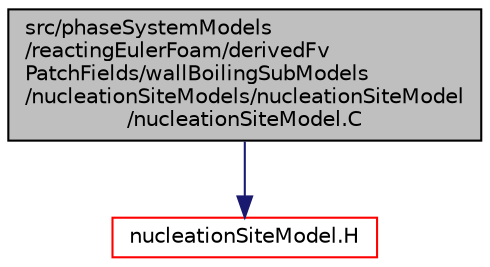digraph "src/phaseSystemModels/reactingEulerFoam/derivedFvPatchFields/wallBoilingSubModels/nucleationSiteModels/nucleationSiteModel/nucleationSiteModel.C"
{
  bgcolor="transparent";
  edge [fontname="Helvetica",fontsize="10",labelfontname="Helvetica",labelfontsize="10"];
  node [fontname="Helvetica",fontsize="10",shape=record];
  Node1 [label="src/phaseSystemModels\l/reactingEulerFoam/derivedFv\lPatchFields/wallBoilingSubModels\l/nucleationSiteModels/nucleationSiteModel\l/nucleationSiteModel.C",height=0.2,width=0.4,color="black", fillcolor="grey75", style="filled" fontcolor="black"];
  Node1 -> Node2 [color="midnightblue",fontsize="10",style="solid",fontname="Helvetica"];
  Node2 [label="nucleationSiteModel.H",height=0.2,width=0.4,color="red",URL="$nucleationSiteModel_8H.html"];
}
